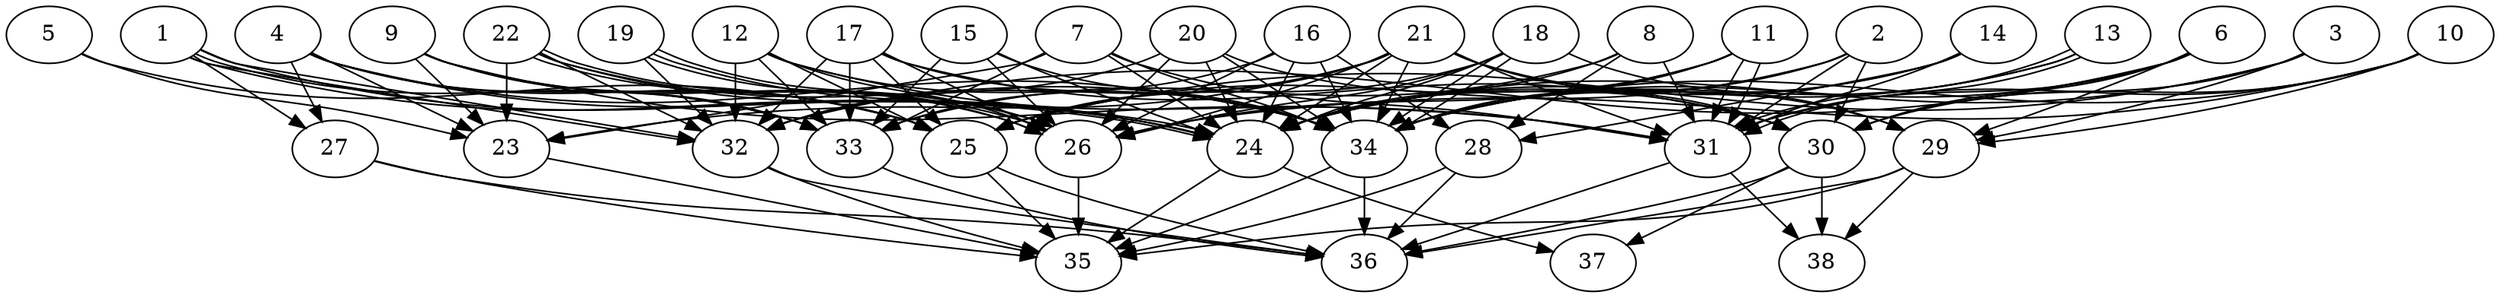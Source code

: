 // DAG (tier=3-complex, mode=data, n=38, ccr=0.516, fat=0.761, density=0.778, regular=0.304, jump=0.342, mindata=4194304, maxdata=33554432)
// DAG automatically generated by daggen at Sun Aug 24 16:33:35 2025
// /home/ermia/Project/Environments/daggen/bin/daggen --dot --ccr 0.516 --fat 0.761 --regular 0.304 --density 0.778 --jump 0.342 --mindata 4194304 --maxdata 33554432 -n 38 
digraph G {
  1 [size="148618317924116064", alpha="0.09", expect_size="74309158962058032"]
  1 -> 24 [size ="5497128650539008"]
  1 -> 24 [size ="5497128650539008"]
  1 -> 27 [size ="5497128650539008"]
  1 -> 32 [size ="5497128650539008"]
  1 -> 32 [size ="5497128650539008"]
  1 -> 33 [size ="5497128650539008"]
  2 [size="131689875548162224", alpha="0.01", expect_size="65844937774081112"]
  2 -> 24 [size ="240013182763008"]
  2 -> 25 [size ="240013182763008"]
  2 -> 30 [size ="240013182763008"]
  2 -> 31 [size ="240013182763008"]
  2 -> 34 [size ="240013182763008"]
  3 [size="1808513536233578692608", alpha="0.19", expect_size="904256768116789346304"]
  3 -> 24 [size ="1187511514693632"]
  3 -> 25 [size ="1187511514693632"]
  3 -> 29 [size ="1187511514693632"]
  3 -> 30 [size ="1187511514693632"]
  4 [size="13314529363959275520", alpha="0.15", expect_size="6657264681979637760"]
  4 -> 23 [size ="6463011833249792"]
  4 -> 24 [size ="6463011833249792"]
  4 -> 25 [size ="6463011833249792"]
  4 -> 27 [size ="6463011833249792"]
  4 -> 33 [size ="6463011833249792"]
  4 -> 34 [size ="6463011833249792"]
  5 [size="20461845270886846464", alpha="0.08", expect_size="10230922635443423232"]
  5 -> 23 [size ="6807910248087552"]
  5 -> 25 [size ="6807910248087552"]
  6 [size="12045625816691710623744", alpha="0.01", expect_size="6022812908345855311872"]
  6 -> 29 [size ="4203808259309568"]
  6 -> 30 [size ="4203808259309568"]
  6 -> 31 [size ="4203808259309568"]
  6 -> 32 [size ="4203808259309568"]
  6 -> 34 [size ="4203808259309568"]
  7 [size="1874773073501942016", alpha="0.12", expect_size="937386536750971008"]
  7 -> 23 [size ="903303168786432"]
  7 -> 24 [size ="903303168786432"]
  7 -> 31 [size ="903303168786432"]
  7 -> 33 [size ="903303168786432"]
  7 -> 34 [size ="903303168786432"]
  8 [size="2983817550119484928", alpha="0.05", expect_size="1491908775059742464"]
  8 -> 24 [size ="2918998320611328"]
  8 -> 28 [size ="2918998320611328"]
  8 -> 31 [size ="2918998320611328"]
  8 -> 33 [size ="2918998320611328"]
  9 [size="9338691125055062016000", alpha="0.12", expect_size="4669345562527531008000"]
  9 -> 23 [size ="3547703594188800"]
  9 -> 25 [size ="3547703594188800"]
  9 -> 26 [size ="3547703594188800"]
  9 -> 31 [size ="3547703594188800"]
  9 -> 33 [size ="3547703594188800"]
  10 [size="1781777861004328704", alpha="0.09", expect_size="890888930502164352"]
  10 -> 26 [size ="736965460754432"]
  10 -> 29 [size ="736965460754432"]
  10 -> 30 [size ="736965460754432"]
  10 -> 31 [size ="736965460754432"]
  10 -> 34 [size ="736965460754432"]
  11 [size="99109583528632336", alpha="0.09", expect_size="49554791764316168"]
  11 -> 24 [size ="4100046781939712"]
  11 -> 26 [size ="4100046781939712"]
  11 -> 31 [size ="4100046781939712"]
  11 -> 31 [size ="4100046781939712"]
  11 -> 34 [size ="4100046781939712"]
  12 [size="94690307045137056", alpha="0.15", expect_size="47345153522568528"]
  12 -> 25 [size ="7339834028851200"]
  12 -> 26 [size ="7339834028851200"]
  12 -> 31 [size ="7339834028851200"]
  12 -> 32 [size ="7339834028851200"]
  12 -> 33 [size ="7339834028851200"]
  12 -> 34 [size ="7339834028851200"]
  13 [size="5893577099355045", alpha="0.13", expect_size="2946788549677522"]
  13 -> 24 [size ="198543461580800"]
  13 -> 31 [size ="198543461580800"]
  13 -> 31 [size ="198543461580800"]
  13 -> 34 [size ="198543461580800"]
  14 [size="224923429911621984", alpha="0.19", expect_size="112461714955810992"]
  14 -> 24 [size ="5508730724548608"]
  14 -> 28 [size ="5508730724548608"]
  14 -> 31 [size ="5508730724548608"]
  14 -> 34 [size ="5508730724548608"]
  15 [size="1390526800592896000000", alpha="0.15", expect_size="695263400296448000000"]
  15 -> 24 [size ="996650516480000"]
  15 -> 26 [size ="996650516480000"]
  15 -> 33 [size ="996650516480000"]
  15 -> 34 [size ="996650516480000"]
  16 [size="13512314792420376576", alpha="0.07", expect_size="6756157396210188288"]
  16 -> 24 [size ="5717031269695488"]
  16 -> 26 [size ="5717031269695488"]
  16 -> 28 [size ="5717031269695488"]
  16 -> 33 [size ="5717031269695488"]
  16 -> 34 [size ="5717031269695488"]
  17 [size="305435207537042176", alpha="0.00", expect_size="152717603768521088"]
  17 -> 25 [size ="6400297215721472"]
  17 -> 26 [size ="6400297215721472"]
  17 -> 30 [size ="6400297215721472"]
  17 -> 32 [size ="6400297215721472"]
  17 -> 33 [size ="6400297215721472"]
  17 -> 34 [size ="6400297215721472"]
  18 [size="6634498124939264000000", alpha="0.03", expect_size="3317249062469632000000"]
  18 -> 24 [size ="2824633057280000"]
  18 -> 25 [size ="2824633057280000"]
  18 -> 26 [size ="2824633057280000"]
  18 -> 29 [size ="2824633057280000"]
  18 -> 34 [size ="2824633057280000"]
  18 -> 34 [size ="2824633057280000"]
  19 [size="447311518532528960", alpha="0.16", expect_size="223655759266264480"]
  19 -> 24 [size ="7807084938657792"]
  19 -> 26 [size ="7807084938657792"]
  19 -> 26 [size ="7807084938657792"]
  19 -> 32 [size ="7807084938657792"]
  20 [size="34672305106440962441216", alpha="0.20", expect_size="17336152553220481220608"]
  20 -> 24 [size ="8506386874892288"]
  20 -> 26 [size ="8506386874892288"]
  20 -> 30 [size ="8506386874892288"]
  20 -> 32 [size ="8506386874892288"]
  20 -> 34 [size ="8506386874892288"]
  21 [size="29637251062365764", alpha="0.18", expect_size="14818625531182882"]
  21 -> 23 [size ="643133905829888"]
  21 -> 24 [size ="643133905829888"]
  21 -> 25 [size ="643133905829888"]
  21 -> 26 [size ="643133905829888"]
  21 -> 29 [size ="643133905829888"]
  21 -> 30 [size ="643133905829888"]
  21 -> 31 [size ="643133905829888"]
  21 -> 32 [size ="643133905829888"]
  21 -> 34 [size ="643133905829888"]
  22 [size="31976538919211852", alpha="0.10", expect_size="15988269459605926"]
  22 -> 23 [size ="1154409706815488"]
  22 -> 24 [size ="1154409706815488"]
  22 -> 26 [size ="1154409706815488"]
  22 -> 26 [size ="1154409706815488"]
  22 -> 32 [size ="1154409706815488"]
  22 -> 34 [size ="1154409706815488"]
  23 [size="27478692631578427785216", alpha="0.13", expect_size="13739346315789213892608"]
  23 -> 35 [size ="7284851409420288"]
  24 [size="732363889140994560", alpha="0.20", expect_size="366181944570497280"]
  24 -> 35 [size ="715579266695168"]
  24 -> 37 [size ="715579266695168"]
  25 [size="34023109072671857442816", alpha="0.09", expect_size="17011554536335928721408"]
  25 -> 35 [size ="8399871685951488"]
  25 -> 36 [size ="8399871685951488"]
  26 [size="125177263348372128", alpha="0.10", expect_size="62588631674186064"]
  26 -> 35 [size ="3676159447400448"]
  27 [size="1335867205156449280", alpha="0.06", expect_size="667933602578224640"]
  27 -> 35 [size ="1644402057412608"]
  27 -> 36 [size ="1644402057412608"]
  28 [size="455648397220761664", alpha="0.02", expect_size="227824198610380832"]
  28 -> 35 [size ="8050014286774272"]
  28 -> 36 [size ="8050014286774272"]
  29 [size="9931444984676188160", alpha="0.16", expect_size="4965722492338094080"]
  29 -> 35 [size ="3290663315570688"]
  29 -> 36 [size ="3290663315570688"]
  29 -> 38 [size ="3290663315570688"]
  30 [size="2493784992665848250368", alpha="0.04", expect_size="1246892496332924125184"]
  30 -> 36 [size ="1471169316257792"]
  30 -> 37 [size ="1471169316257792"]
  30 -> 38 [size ="1471169316257792"]
  31 [size="3292436165007610216448", alpha="0.11", expect_size="1646218082503805108224"]
  31 -> 36 [size ="1770522958364672"]
  31 -> 38 [size ="1770522958364672"]
  32 [size="17547676968055474176", alpha="0.16", expect_size="8773838484027737088"]
  32 -> 35 [size ="6366974443520000"]
  32 -> 36 [size ="6366974443520000"]
  33 [size="21640984365342398611456", alpha="0.08", expect_size="10820492182671199305728"]
  33 -> 36 [size ="6212618150739968"]
  34 [size="95066558468804575232", alpha="0.07", expect_size="47533279234402287616"]
  34 -> 35 [size ="166638431240192"]
  34 -> 36 [size ="166638431240192"]
  35 [size="177617653599929344", alpha="0.18", expect_size="88808826799964672"]
  36 [size="23149979273957072", alpha="0.13", expect_size="11574989636978536"]
  37 [size="80916656622358048", alpha="0.05", expect_size="40458328311179024"]
  38 [size="31317736911735810424832", alpha="0.06", expect_size="15658868455867905212416"]
}
